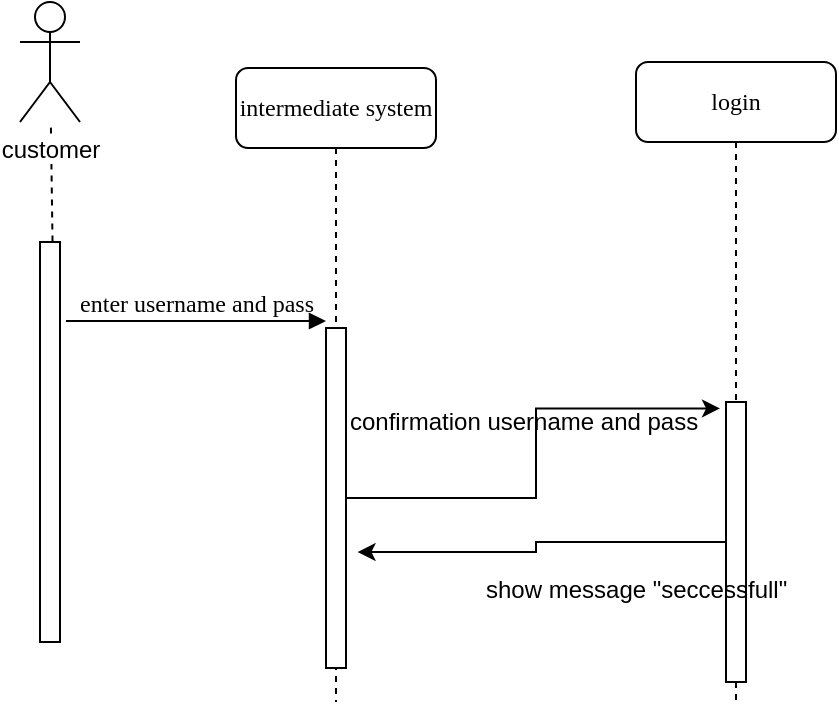 <mxfile version="10.6.7" type="github"><diagram name="Page-1" id="13e1069c-82ec-6db2-03f1-153e76fe0fe0"><mxGraphModel dx="1080" dy="445" grid="1" gridSize="10" guides="1" tooltips="1" connect="1" arrows="1" fold="1" page="1" pageScale="1" pageWidth="1100" pageHeight="850" background="#ffffff" math="0" shadow="0"><root><mxCell id="0"/><mxCell id="1" parent="0"/><mxCell id="7baba1c4bc27f4b0-2" value="intermediate system" style="shape=umlLifeline;perimeter=lifelinePerimeter;whiteSpace=wrap;html=1;container=1;collapsible=0;recursiveResize=0;outlineConnect=0;rounded=1;shadow=0;comic=0;labelBackgroundColor=none;strokeColor=#000000;strokeWidth=1;fillColor=#FFFFFF;fontFamily=Verdana;fontSize=12;fontColor=#000000;align=center;" parent="1" vertex="1"><mxGeometry x="240" y="83" width="100" height="317" as="geometry"/></mxCell><mxCell id="7baba1c4bc27f4b0-10" value="" style="html=1;points=[];perimeter=orthogonalPerimeter;rounded=0;shadow=0;comic=0;labelBackgroundColor=none;strokeColor=#000000;strokeWidth=1;fillColor=#FFFFFF;fontFamily=Verdana;fontSize=12;fontColor=#000000;align=center;" parent="7baba1c4bc27f4b0-2" vertex="1"><mxGeometry x="45" y="130" width="10" height="170" as="geometry"/></mxCell><mxCell id="7baba1c4bc27f4b0-3" value="login" style="shape=umlLifeline;perimeter=lifelinePerimeter;whiteSpace=wrap;html=1;container=1;collapsible=0;recursiveResize=0;outlineConnect=0;rounded=1;shadow=0;comic=0;labelBackgroundColor=none;strokeColor=#000000;strokeWidth=1;fillColor=#FFFFFF;fontFamily=Verdana;fontSize=12;fontColor=#000000;align=center;" parent="1" vertex="1"><mxGeometry x="440" y="80" width="100" height="320" as="geometry"/></mxCell><mxCell id="7baba1c4bc27f4b0-13" value="" style="html=1;points=[];perimeter=orthogonalPerimeter;rounded=0;shadow=0;comic=0;labelBackgroundColor=none;strokeColor=#000000;strokeWidth=1;fillColor=#FFFFFF;fontFamily=Verdana;fontSize=12;fontColor=#000000;align=center;" parent="7baba1c4bc27f4b0-3" vertex="1"><mxGeometry x="45" y="170" width="10" height="140" as="geometry"/></mxCell><mxCell id="ZiKFXNPbFqXlRELKrQSA-1" value="" style="html=1;points=[];perimeter=orthogonalPerimeter;rounded=0;shadow=0;comic=0;labelBackgroundColor=none;strokeColor=#000000;strokeWidth=1;fillColor=#FFFFFF;fontFamily=Verdana;fontSize=12;fontColor=#000000;align=center;" parent="1" vertex="1"><mxGeometry x="142" y="170" width="10" height="200" as="geometry"/></mxCell><mxCell id="ZiKFXNPbFqXlRELKrQSA-4" value="" style="endArrow=none;dashed=1;html=1;exitX=0.626;exitY=-0.001;exitDx=0;exitDy=0;exitPerimeter=0;" parent="1" source="ZiKFXNPbFqXlRELKrQSA-1" target="ZiKFXNPbFqXlRELKrQSA-5" edge="1"><mxGeometry width="50" height="50" relative="1" as="geometry"><mxPoint x="122" y="130" as="sourcePoint"/><mxPoint x="147" y="140" as="targetPoint"/><Array as="points"/></mxGeometry></mxCell><mxCell id="ZiKFXNPbFqXlRELKrQSA-5" value="customer" style="shape=umlActor;verticalLabelPosition=bottom;labelBackgroundColor=#ffffff;verticalAlign=top;html=1;outlineConnect=0;" parent="1" vertex="1"><mxGeometry x="132" y="50" width="30" height="60" as="geometry"/></mxCell><mxCell id="ZiKFXNPbFqXlRELKrQSA-9" value="enter username and pass" style="html=1;verticalAlign=bottom;endArrow=block;labelBackgroundColor=none;fontFamily=Verdana;fontSize=12;edgeStyle=elbowEdgeStyle;elbow=vertical;" parent="1" edge="1"><mxGeometry relative="1" as="geometry"><mxPoint x="155" y="209.5" as="sourcePoint"/><Array as="points"><mxPoint x="160" y="209.5"/></Array><mxPoint x="285" y="209.5" as="targetPoint"/></mxGeometry></mxCell><mxCell id="ZiKFXNPbFqXlRELKrQSA-10" style="edgeStyle=orthogonalEdgeStyle;rounded=0;orthogonalLoop=1;jettySize=auto;html=1;entryX=-0.299;entryY=0.023;entryDx=0;entryDy=0;entryPerimeter=0;" parent="1" source="7baba1c4bc27f4b0-10" target="7baba1c4bc27f4b0-13" edge="1"><mxGeometry relative="1" as="geometry"/></mxCell><mxCell id="ZiKFXNPbFqXlRELKrQSA-11" value="confirmation username and pass" style="text;html=1;resizable=0;points=[];autosize=1;align=left;verticalAlign=top;spacingTop=-4;" parent="1" vertex="1"><mxGeometry x="295" y="250" width="190" height="20" as="geometry"/></mxCell><mxCell id="ZiKFXNPbFqXlRELKrQSA-16" style="edgeStyle=orthogonalEdgeStyle;rounded=0;orthogonalLoop=1;jettySize=auto;html=1;entryX=1.576;entryY=0.659;entryDx=0;entryDy=0;entryPerimeter=0;" parent="1" source="7baba1c4bc27f4b0-13" target="7baba1c4bc27f4b0-10" edge="1"><mxGeometry relative="1" as="geometry"/></mxCell><mxCell id="ZiKFXNPbFqXlRELKrQSA-17" value="show message &quot;seccessfull&quot;" style="text;html=1;resizable=0;points=[];autosize=1;align=left;verticalAlign=top;spacingTop=-4;" parent="1" vertex="1"><mxGeometry x="363" y="334" width="170" height="20" as="geometry"/></mxCell></root></mxGraphModel></diagram></mxfile>
